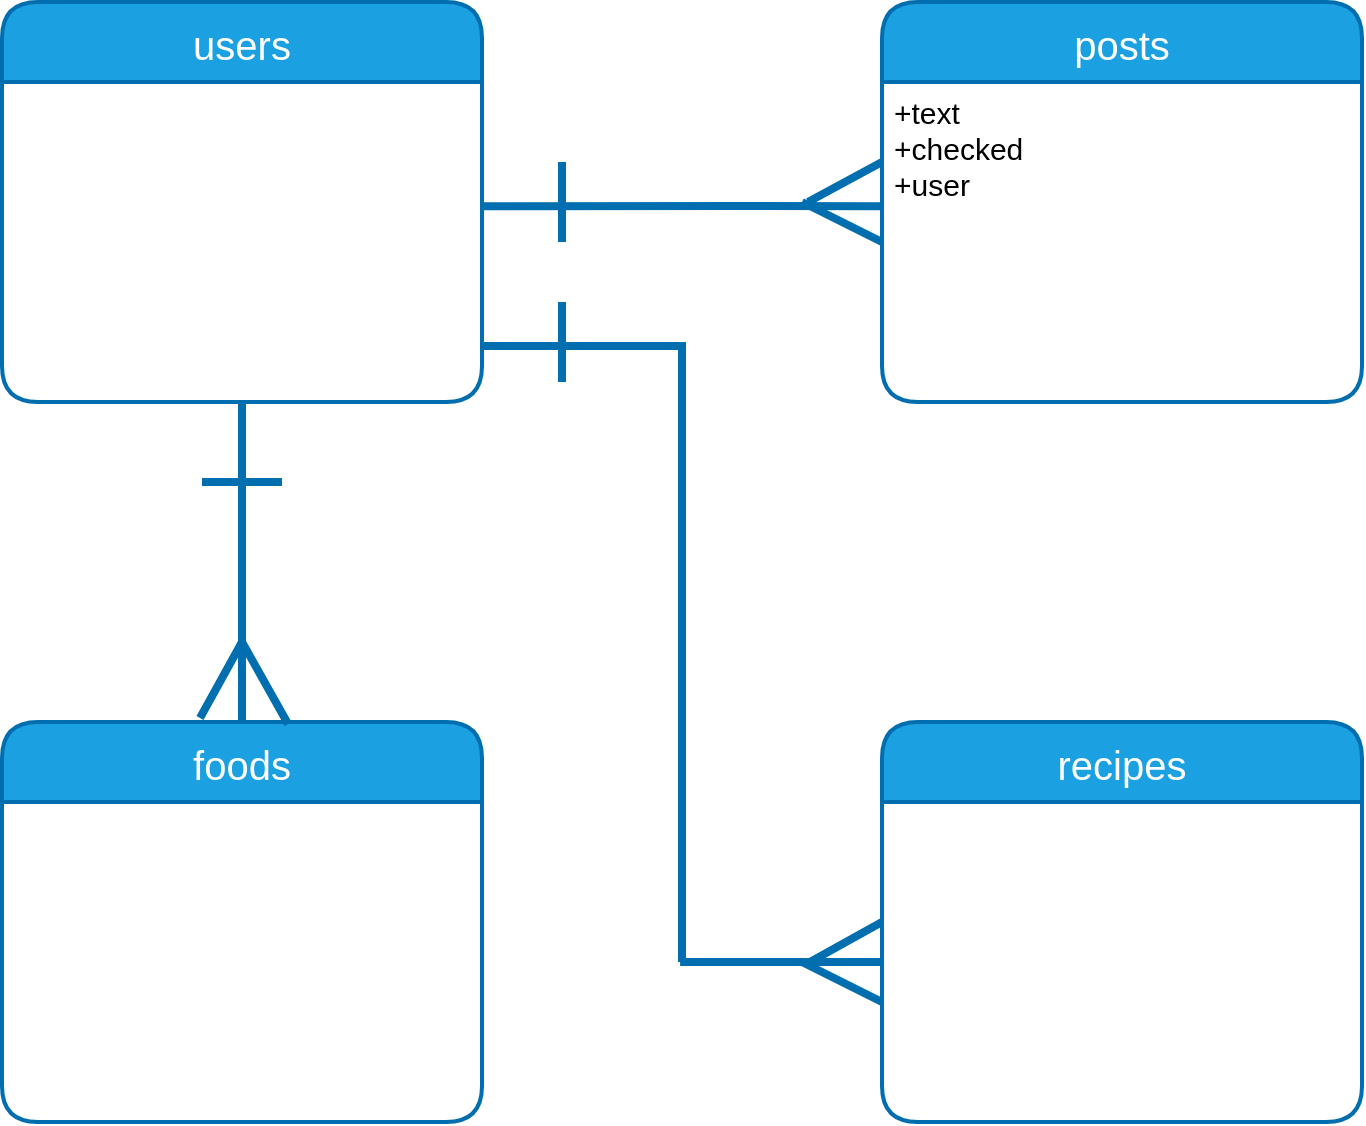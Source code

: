 <mxfile>
    <diagram id="b5fG7cNZI4kyyGxQFFN1" name="ページ1">
        <mxGraphModel dx="544" dy="766" grid="1" gridSize="10" guides="1" tooltips="1" connect="1" arrows="1" fold="1" page="1" pageScale="1" pageWidth="850" pageHeight="1100" math="0" shadow="0">
            <root>
                <mxCell id="0"/>
                <mxCell id="1" parent="0"/>
                <mxCell id="2" value="users" style="swimlane;childLayout=stackLayout;horizontal=1;startSize=40;horizontalStack=0;rounded=1;fontSize=20;fontStyle=0;strokeWidth=2;resizeParent=0;resizeLast=1;shadow=0;dashed=0;align=center;strokeColor=#006EAF;fontColor=#FFFFFF;fillColor=#1BA1E2;" parent="1" vertex="1">
                    <mxGeometry x="80" y="40" width="240" height="200" as="geometry"/>
                </mxCell>
                <mxCell id="3" value="+nickname&#10;+email&#10;+ecrypted_password&#10;+birthday&#10;+sex&#10;+position&#10;+household" style="align=left;strokeColor=none;fillColor=none;spacingLeft=4;fontSize=15;verticalAlign=top;resizable=0;rotatable=0;part=1;fontColor=#FFFFFF;" parent="2" vertex="1">
                    <mxGeometry y="40" width="240" height="160" as="geometry"/>
                </mxCell>
                <mxCell id="4" value="foods" style="swimlane;childLayout=stackLayout;horizontal=1;startSize=40;horizontalStack=0;rounded=1;fontSize=20;fontStyle=0;strokeWidth=2;resizeParent=0;resizeLast=1;shadow=0;dashed=0;align=center;fillColor=#1ba1e2;strokeColor=#006EAF;fontColor=#FFFFFF;" parent="1" vertex="1">
                    <mxGeometry x="80" y="400" width="240" height="200" as="geometry"/>
                </mxCell>
                <mxCell id="5" value="+name&#10;+number&#10;+quantity_id&#10;+deadline&#10;+status&#10;+user" style="align=left;strokeColor=none;fillColor=none;spacingLeft=4;fontSize=15;verticalAlign=top;resizable=0;rotatable=0;part=1;fontColor=#FFFFFF;" parent="4" vertex="1">
                    <mxGeometry y="40" width="240" height="160" as="geometry"/>
                </mxCell>
                <mxCell id="7" value="" style="endArrow=none;html=1;rounded=0;fontSize=17;entryX=0.5;entryY=1;entryDx=0;entryDy=0;exitX=0.5;exitY=0;exitDx=0;exitDy=0;strokeWidth=4;fillColor=#1ba1e2;strokeColor=#006EAF;" parent="1" source="4" target="3" edge="1">
                    <mxGeometry relative="1" as="geometry">
                        <mxPoint x="290" y="460" as="sourcePoint"/>
                        <mxPoint x="450" y="460" as="targetPoint"/>
                    </mxGeometry>
                </mxCell>
                <mxCell id="8" value="" style="endArrow=none;html=1;rounded=0;strokeWidth=4;fontSize=17;fillColor=#1ba1e2;strokeColor=#006EAF;" parent="1" edge="1">
                    <mxGeometry relative="1" as="geometry">
                        <mxPoint x="180" y="280" as="sourcePoint"/>
                        <mxPoint x="220" y="280" as="targetPoint"/>
                    </mxGeometry>
                </mxCell>
                <mxCell id="9" value="" style="endArrow=none;html=1;rounded=0;strokeWidth=4;fontSize=17;entryX=0.596;entryY=0.005;entryDx=0;entryDy=0;entryPerimeter=0;fillColor=#1ba1e2;strokeColor=#006EAF;" parent="1" target="4" edge="1">
                    <mxGeometry relative="1" as="geometry">
                        <mxPoint x="200" y="360" as="sourcePoint"/>
                        <mxPoint x="450" y="460" as="targetPoint"/>
                    </mxGeometry>
                </mxCell>
                <mxCell id="10" value="" style="endArrow=none;html=1;rounded=0;strokeWidth=4;fontSize=17;fillColor=#1ba1e2;strokeColor=#006EAF;" parent="1" edge="1">
                    <mxGeometry relative="1" as="geometry">
                        <mxPoint x="200" y="360" as="sourcePoint"/>
                        <mxPoint x="179" y="398" as="targetPoint"/>
                    </mxGeometry>
                </mxCell>
                <mxCell id="11" value="posts" style="swimlane;childLayout=stackLayout;horizontal=1;startSize=40;horizontalStack=0;rounded=1;fontSize=20;fontStyle=0;strokeWidth=2;resizeParent=0;resizeLast=1;shadow=0;dashed=0;align=center;fillColor=#1ba1e2;strokeColor=#006EAF;fontColor=#ffffff;" parent="1" vertex="1">
                    <mxGeometry x="520" y="40" width="240" height="200" as="geometry"/>
                </mxCell>
                <mxCell id="12" value="+text&#10;+checked&#10;+user" style="align=left;strokeColor=none;fillColor=none;spacingLeft=4;fontSize=15;verticalAlign=top;resizable=0;rotatable=0;part=1;" parent="11" vertex="1">
                    <mxGeometry y="40" width="240" height="160" as="geometry"/>
                </mxCell>
                <mxCell id="14" value="" style="endArrow=none;html=1;rounded=0;fontSize=17;entryX=1;entryY=0.388;entryDx=0;entryDy=0;strokeWidth=4;fillColor=#1ba1e2;strokeColor=#006EAF;entryPerimeter=0;exitX=0;exitY=0.388;exitDx=0;exitDy=0;exitPerimeter=0;" parent="1" target="3" edge="1" source="12">
                    <mxGeometry relative="1" as="geometry">
                        <mxPoint x="516" y="142" as="sourcePoint"/>
                        <mxPoint x="430" y="80" as="targetPoint"/>
                        <Array as="points">
                            <mxPoint x="450" y="142"/>
                        </Array>
                    </mxGeometry>
                </mxCell>
                <mxCell id="18" value="" style="endArrow=none;html=1;rounded=0;strokeWidth=4;fontSize=17;fillColor=#1ba1e2;strokeColor=#006EAF;" parent="1" edge="1">
                    <mxGeometry relative="1" as="geometry">
                        <mxPoint x="360" y="120" as="sourcePoint"/>
                        <mxPoint x="360" y="160" as="targetPoint"/>
                    </mxGeometry>
                </mxCell>
                <mxCell id="19" value="" style="endArrow=none;html=1;rounded=0;strokeWidth=4;fontSize=17;fillColor=#1ba1e2;strokeColor=#006EAF;entryX=0;entryY=0.5;entryDx=0;entryDy=0;" parent="1" edge="1" target="12">
                    <mxGeometry relative="1" as="geometry">
                        <mxPoint x="480" y="140" as="sourcePoint"/>
                        <mxPoint x="520" y="160" as="targetPoint"/>
                    </mxGeometry>
                </mxCell>
                <mxCell id="20" value="" style="endArrow=none;html=1;rounded=0;strokeWidth=4;fontSize=17;fillColor=#1ba1e2;strokeColor=#006EAF;exitX=0;exitY=0.25;exitDx=0;exitDy=0;" parent="1" source="12" edge="1">
                    <mxGeometry relative="1" as="geometry">
                        <mxPoint x="510" y="140" as="sourcePoint"/>
                        <mxPoint x="483" y="140" as="targetPoint"/>
                    </mxGeometry>
                </mxCell>
                <mxCell id="23" value="recipes" style="swimlane;childLayout=stackLayout;horizontal=1;startSize=40;horizontalStack=0;rounded=1;fontSize=20;fontStyle=0;strokeWidth=2;resizeParent=0;resizeLast=1;shadow=0;dashed=0;align=center;fillColor=#1ba1e2;strokeColor=#006EAF;fontColor=#FFFFFF;" vertex="1" parent="1">
                    <mxGeometry x="520" y="400" width="240" height="200" as="geometry"/>
                </mxCell>
                <mxCell id="24" value="+name&#10;+food_text&#10;+recipe_text&#10;+user" style="align=left;strokeColor=none;fillColor=none;spacingLeft=4;fontSize=15;verticalAlign=top;resizable=0;rotatable=0;part=1;fontColor=#FFFFFF;" vertex="1" parent="23">
                    <mxGeometry y="40" width="240" height="160" as="geometry"/>
                </mxCell>
                <mxCell id="25" value="" style="endArrow=none;html=1;rounded=0;fontSize=17;entryX=0.996;entryY=0.825;entryDx=0;entryDy=0;strokeWidth=4;fillColor=#1ba1e2;strokeColor=#006EAF;entryPerimeter=0;" edge="1" parent="1" target="3">
                    <mxGeometry relative="1" as="geometry">
                        <mxPoint x="420" y="212" as="sourcePoint"/>
                        <mxPoint x="310" y="260" as="targetPoint"/>
                    </mxGeometry>
                </mxCell>
                <mxCell id="26" value="" style="endArrow=none;html=1;rounded=0;strokeWidth=4;fontSize=17;fillColor=#1ba1e2;strokeColor=#006EAF;" edge="1" parent="1">
                    <mxGeometry relative="1" as="geometry">
                        <mxPoint x="420" y="210" as="sourcePoint"/>
                        <mxPoint x="420" y="520" as="targetPoint"/>
                    </mxGeometry>
                </mxCell>
                <mxCell id="27" value="" style="endArrow=none;html=1;rounded=0;fontSize=17;entryX=0.996;entryY=0.825;entryDx=0;entryDy=0;strokeWidth=4;fillColor=#1ba1e2;strokeColor=#006EAF;entryPerimeter=0;" edge="1" parent="1">
                    <mxGeometry relative="1" as="geometry">
                        <mxPoint x="520" y="520" as="sourcePoint"/>
                        <mxPoint x="419.04" y="520" as="targetPoint"/>
                    </mxGeometry>
                </mxCell>
                <mxCell id="28" value="" style="endArrow=none;html=1;rounded=0;strokeWidth=4;fontSize=17;fillColor=#1ba1e2;strokeColor=#006EAF;" edge="1" parent="1">
                    <mxGeometry relative="1" as="geometry">
                        <mxPoint x="480" y="520" as="sourcePoint"/>
                        <mxPoint x="520" y="540" as="targetPoint"/>
                        <Array as="points">
                            <mxPoint x="500" y="530"/>
                        </Array>
                    </mxGeometry>
                </mxCell>
                <mxCell id="29" value="" style="endArrow=none;html=1;rounded=0;strokeWidth=4;fontSize=17;fillColor=#1ba1e2;strokeColor=#006EAF;exitX=-0.004;exitY=0.363;exitDx=0;exitDy=0;exitPerimeter=0;" edge="1" parent="1">
                    <mxGeometry relative="1" as="geometry">
                        <mxPoint x="520" y="500.0" as="sourcePoint"/>
                        <mxPoint x="484" y="520" as="targetPoint"/>
                    </mxGeometry>
                </mxCell>
                <mxCell id="30" value="" style="endArrow=none;html=1;rounded=0;strokeWidth=4;fontSize=17;fillColor=#1ba1e2;strokeColor=#006EAF;" edge="1" parent="1">
                    <mxGeometry relative="1" as="geometry">
                        <mxPoint x="360" y="190" as="sourcePoint"/>
                        <mxPoint x="360" y="230" as="targetPoint"/>
                        <Array as="points">
                            <mxPoint x="360" y="210"/>
                        </Array>
                    </mxGeometry>
                </mxCell>
            </root>
        </mxGraphModel>
    </diagram>
</mxfile>
